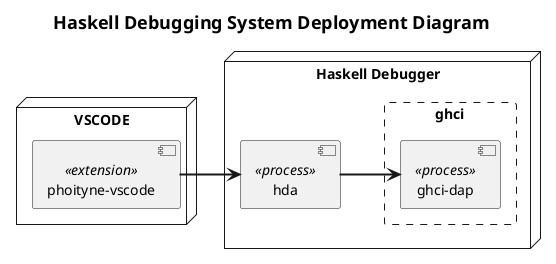@startuml 101_deploy
skinparam defaultFontName MS Gothic
'skinparam minClassWidth 100
'skinparam minClassHeight 400
skinparam monochrome true
'skinparam monochrome reverse
'skinparam linetype polyline
skinparam linetype ortho
'skinparam linetype splines
skinparam arrowThickness 2
left to right direction

title <size:18>Haskell Debugging System Deployment Diagram</size>

node "VSCODE" {
  component "phoityne-vscode" <<extension>>
}

node "Haskell Debugger" {
  component "hda" <<process>>
  rectangle ghci #line.dashed {
    component "ghci-dap" <<process>>
  }
}

[phoityne-vscode] --> [hda]
[hda] --> [ghci-dap]

@enduml
